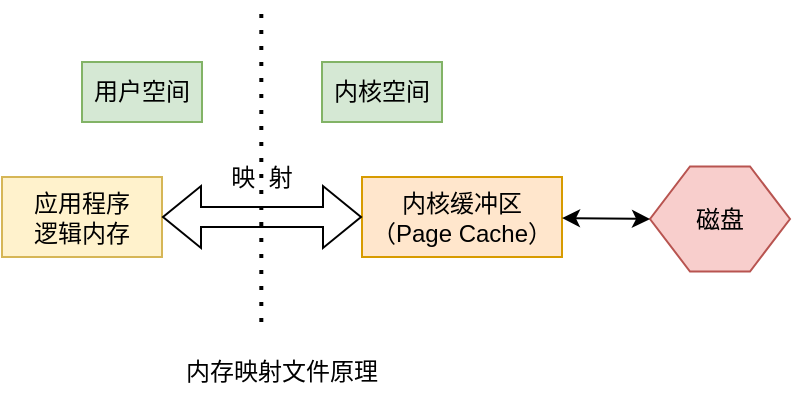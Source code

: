 <mxfile version="21.6.3" type="github">
  <diagram name="第 1 页" id="NngHfUEiwdcpIKc_rdsu">
    <mxGraphModel dx="795" dy="519" grid="1" gridSize="10" guides="1" tooltips="1" connect="1" arrows="1" fold="1" page="1" pageScale="1" pageWidth="827" pageHeight="1169" math="0" shadow="0">
      <root>
        <mxCell id="0" />
        <mxCell id="1" parent="0" />
        <mxCell id="cZM_Q7dUeksHMrE7BeMW-1" value="用户空间" style="rounded=0;whiteSpace=wrap;html=1;fillColor=#d5e8d4;strokeColor=#82b366;" vertex="1" parent="1">
          <mxGeometry x="190" y="130" width="60" height="30" as="geometry" />
        </mxCell>
        <mxCell id="cZM_Q7dUeksHMrE7BeMW-2" value="内核空间" style="rounded=0;whiteSpace=wrap;html=1;fillColor=#d5e8d4;strokeColor=#82b366;" vertex="1" parent="1">
          <mxGeometry x="310" y="130" width="60" height="30" as="geometry" />
        </mxCell>
        <mxCell id="cZM_Q7dUeksHMrE7BeMW-3" value="" style="endArrow=none;dashed=1;html=1;dashPattern=1 3;strokeWidth=2;rounded=0;" edge="1" parent="1">
          <mxGeometry width="50" height="50" relative="1" as="geometry">
            <mxPoint x="279.66" y="260" as="sourcePoint" />
            <mxPoint x="279.66" y="100" as="targetPoint" />
          </mxGeometry>
        </mxCell>
        <mxCell id="cZM_Q7dUeksHMrE7BeMW-5" value="应用程序&lt;br&gt;逻辑内存" style="rounded=0;whiteSpace=wrap;html=1;fillColor=#fff2cc;strokeColor=#d6b656;" vertex="1" parent="1">
          <mxGeometry x="150" y="187.5" width="80" height="40" as="geometry" />
        </mxCell>
        <mxCell id="cZM_Q7dUeksHMrE7BeMW-6" value="内核缓冲区&lt;br&gt;（Page Cache）" style="rounded=0;whiteSpace=wrap;html=1;fillColor=#ffe6cc;strokeColor=#d79b00;" vertex="1" parent="1">
          <mxGeometry x="330" y="187.5" width="100" height="40" as="geometry" />
        </mxCell>
        <mxCell id="cZM_Q7dUeksHMrE7BeMW-7" value="磁盘" style="shape=hexagon;perimeter=hexagonPerimeter2;whiteSpace=wrap;html=1;fixedSize=1;fillColor=#f8cecc;strokeColor=#b85450;" vertex="1" parent="1">
          <mxGeometry x="474" y="182.25" width="70" height="52.5" as="geometry" />
        </mxCell>
        <mxCell id="cZM_Q7dUeksHMrE7BeMW-8" value="" style="shape=flexArrow;endArrow=classic;startArrow=classic;html=1;rounded=0;exitX=1;exitY=0.5;exitDx=0;exitDy=0;entryX=0;entryY=0.5;entryDx=0;entryDy=0;" edge="1" parent="1" source="cZM_Q7dUeksHMrE7BeMW-5" target="cZM_Q7dUeksHMrE7BeMW-6">
          <mxGeometry width="100" height="100" relative="1" as="geometry">
            <mxPoint x="350" y="377.5" as="sourcePoint" />
            <mxPoint x="450" y="277.5" as="targetPoint" />
          </mxGeometry>
        </mxCell>
        <mxCell id="cZM_Q7dUeksHMrE7BeMW-14" value="映&amp;nbsp; 射" style="text;strokeColor=none;align=center;fillColor=none;html=1;verticalAlign=middle;whiteSpace=wrap;rounded=0;" vertex="1" parent="1">
          <mxGeometry x="250" y="172.5" width="60" height="30" as="geometry" />
        </mxCell>
        <mxCell id="cZM_Q7dUeksHMrE7BeMW-16" value="" style="endArrow=classic;startArrow=classic;html=1;rounded=0;entryX=0;entryY=0.5;entryDx=0;entryDy=0;" edge="1" parent="1" source="cZM_Q7dUeksHMrE7BeMW-6" target="cZM_Q7dUeksHMrE7BeMW-7">
          <mxGeometry width="50" height="50" relative="1" as="geometry">
            <mxPoint x="350" y="310" as="sourcePoint" />
            <mxPoint x="470" y="208" as="targetPoint" />
          </mxGeometry>
        </mxCell>
        <mxCell id="cZM_Q7dUeksHMrE7BeMW-17" value="内存映射文件原理" style="text;strokeColor=none;align=center;fillColor=none;html=1;verticalAlign=middle;whiteSpace=wrap;rounded=0;" vertex="1" parent="1">
          <mxGeometry x="220" y="270" width="140" height="30" as="geometry" />
        </mxCell>
      </root>
    </mxGraphModel>
  </diagram>
</mxfile>
